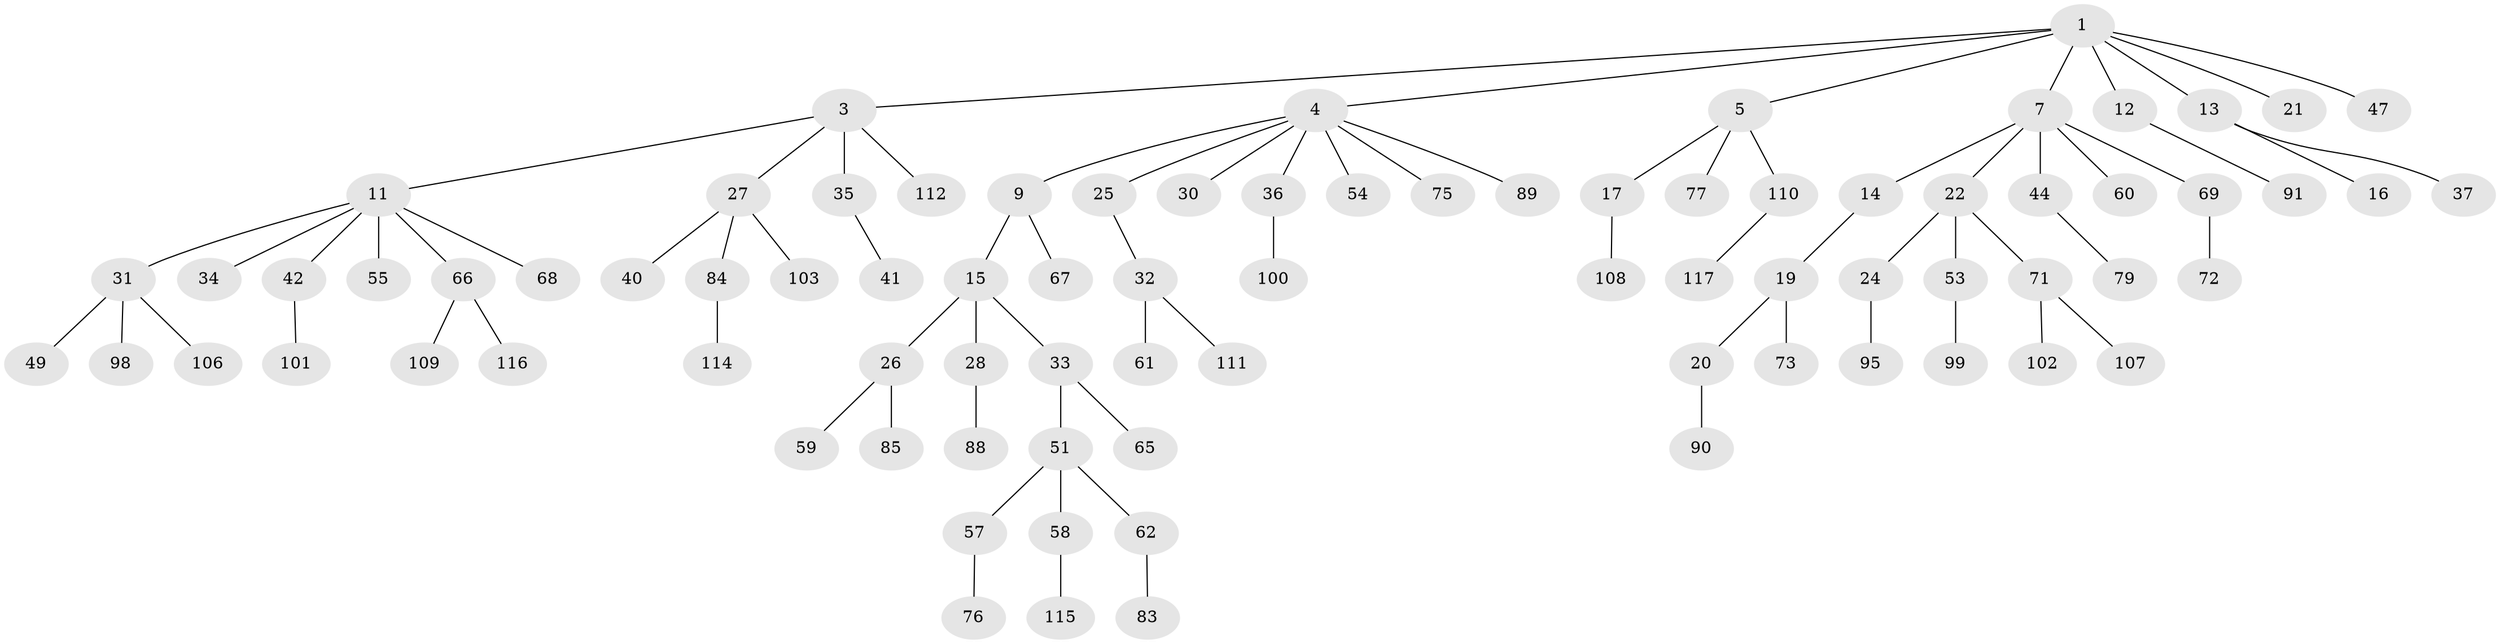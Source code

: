 // Generated by graph-tools (version 1.1) at 2025/24/03/03/25 07:24:07]
// undirected, 83 vertices, 82 edges
graph export_dot {
graph [start="1"]
  node [color=gray90,style=filled];
  1 [super="+2"];
  3 [super="+8"];
  4 [super="+6"];
  5 [super="+64"];
  7 [super="+10"];
  9 [super="+56"];
  11 [super="+23"];
  12 [super="+52"];
  13 [super="+118"];
  14;
  15 [super="+18"];
  16;
  17 [super="+45"];
  19 [super="+29"];
  20;
  21;
  22 [super="+81"];
  24;
  25;
  26 [super="+93"];
  27 [super="+48"];
  28 [super="+38"];
  30 [super="+43"];
  31 [super="+46"];
  32 [super="+50"];
  33 [super="+39"];
  34 [super="+113"];
  35;
  36 [super="+63"];
  37;
  40 [super="+74"];
  41;
  42 [super="+86"];
  44;
  47 [super="+87"];
  49 [super="+119"];
  51;
  53 [super="+70"];
  54;
  55;
  57;
  58 [super="+96"];
  59;
  60;
  61;
  62 [super="+80"];
  65;
  66 [super="+78"];
  67 [super="+82"];
  68;
  69;
  71;
  72;
  73;
  75;
  76;
  77;
  79 [super="+94"];
  83;
  84 [super="+105"];
  85;
  88;
  89 [super="+92"];
  90;
  91 [super="+97"];
  95;
  98;
  99;
  100;
  101;
  102 [super="+104"];
  103;
  106;
  107;
  108;
  109;
  110;
  111;
  112;
  114;
  115;
  116;
  117;
  1 -- 4;
  1 -- 5;
  1 -- 7;
  1 -- 3;
  1 -- 21;
  1 -- 12;
  1 -- 13;
  1 -- 47;
  3 -- 11;
  3 -- 35;
  3 -- 112;
  3 -- 27;
  4 -- 9;
  4 -- 25;
  4 -- 36;
  4 -- 54;
  4 -- 75;
  4 -- 89;
  4 -- 30;
  5 -- 17;
  5 -- 77;
  5 -- 110;
  7 -- 22;
  7 -- 44;
  7 -- 60;
  7 -- 69;
  7 -- 14;
  9 -- 15;
  9 -- 67;
  11 -- 31;
  11 -- 42;
  11 -- 66;
  11 -- 34;
  11 -- 68;
  11 -- 55;
  12 -- 91;
  13 -- 16;
  13 -- 37;
  14 -- 19;
  15 -- 33;
  15 -- 26;
  15 -- 28;
  17 -- 108;
  19 -- 20;
  19 -- 73;
  20 -- 90;
  22 -- 24;
  22 -- 53;
  22 -- 71;
  24 -- 95;
  25 -- 32;
  26 -- 59;
  26 -- 85;
  27 -- 40;
  27 -- 84;
  27 -- 103;
  28 -- 88;
  31 -- 49;
  31 -- 98;
  31 -- 106;
  32 -- 61;
  32 -- 111;
  33 -- 51;
  33 -- 65;
  35 -- 41;
  36 -- 100;
  42 -- 101;
  44 -- 79;
  51 -- 57;
  51 -- 58;
  51 -- 62;
  53 -- 99;
  57 -- 76;
  58 -- 115;
  62 -- 83;
  66 -- 109;
  66 -- 116;
  69 -- 72;
  71 -- 102;
  71 -- 107;
  84 -- 114;
  110 -- 117;
}

